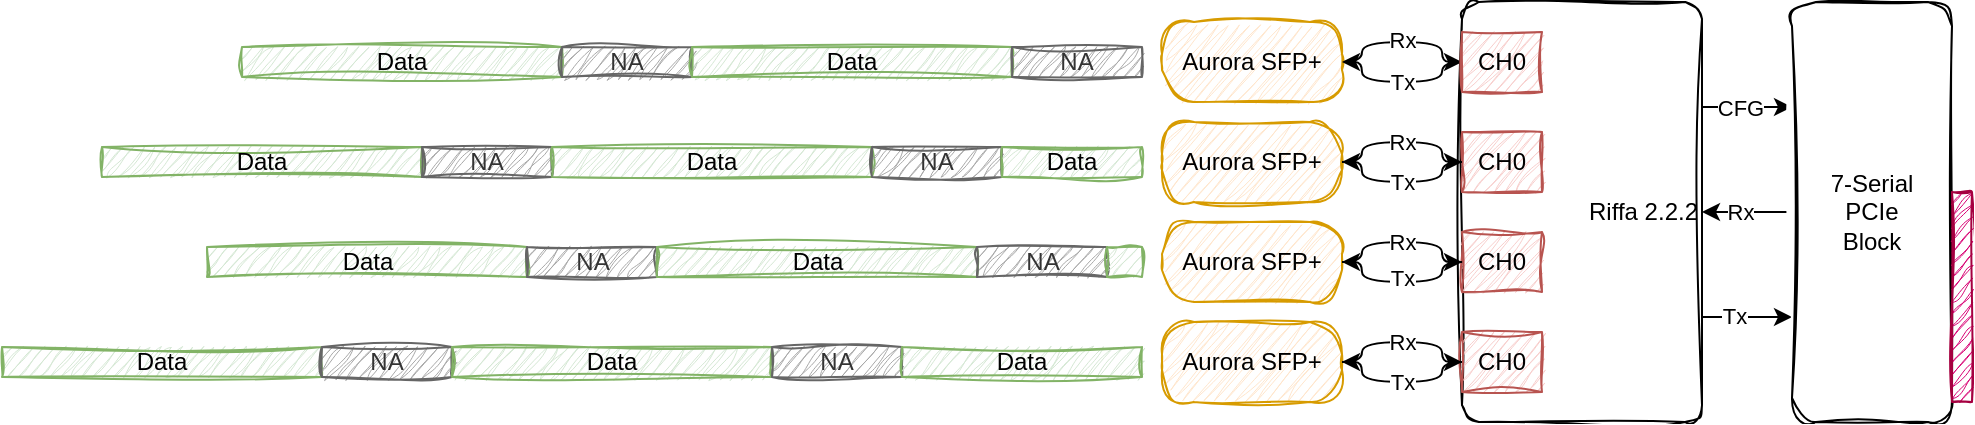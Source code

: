 <mxfile version="21.3.5" type="github">
  <diagram name="第 1 页" id="8UKoiJLF2XrYSblzUCx-">
    <mxGraphModel dx="2035" dy="672" grid="1" gridSize="5" guides="1" tooltips="1" connect="1" arrows="1" fold="1" page="1" pageScale="1" pageWidth="827" pageHeight="1169" math="0" shadow="0">
      <root>
        <mxCell id="0" />
        <mxCell id="1" parent="0" />
        <mxCell id="ZF9yERemOdNbc93kWYxl-23" style="edgeStyle=orthogonalEdgeStyle;curved=1;rounded=0;orthogonalLoop=1;jettySize=auto;html=1;exitX=1;exitY=0.5;exitDx=0;exitDy=0;entryX=0;entryY=0.5;entryDx=0;entryDy=0;" parent="1" source="ZF9yERemOdNbc93kWYxl-1" target="ZF9yERemOdNbc93kWYxl-6" edge="1">
          <mxGeometry relative="1" as="geometry">
            <Array as="points">
              <mxPoint x="470" y="260" />
              <mxPoint x="470" y="250" />
              <mxPoint x="510" y="250" />
              <mxPoint x="510" y="260" />
            </Array>
          </mxGeometry>
        </mxCell>
        <mxCell id="ZF9yERemOdNbc93kWYxl-31" value="Rx" style="edgeLabel;html=1;align=center;verticalAlign=middle;resizable=0;points=[];" parent="ZF9yERemOdNbc93kWYxl-23" vertex="1" connectable="0">
          <mxGeometry x="-0.17" y="1" relative="1" as="geometry">
            <mxPoint x="7" as="offset" />
          </mxGeometry>
        </mxCell>
        <mxCell id="ZF9yERemOdNbc93kWYxl-1" value="Aurora SFP+" style="rounded=1;whiteSpace=wrap;html=1;arcSize=40;fillColor=#ffe6cc;strokeColor=#d79b00;sketch=1;curveFitting=1;jiggle=2;" parent="1" vertex="1">
          <mxGeometry x="370" y="240" width="90" height="40" as="geometry" />
        </mxCell>
        <mxCell id="ZF9yERemOdNbc93kWYxl-2" value="Aurora SFP+" style="rounded=1;whiteSpace=wrap;html=1;arcSize=40;fillColor=#ffe6cc;strokeColor=#d79b00;sketch=1;curveFitting=1;jiggle=2;" parent="1" vertex="1">
          <mxGeometry x="370" y="290" width="90" height="40" as="geometry" />
        </mxCell>
        <mxCell id="ZF9yERemOdNbc93kWYxl-3" value="Aurora SFP+" style="rounded=1;whiteSpace=wrap;html=1;arcSize=40;fillColor=#ffe6cc;strokeColor=#d79b00;sketch=1;curveFitting=1;jiggle=2;" parent="1" vertex="1">
          <mxGeometry x="370" y="340" width="90" height="40" as="geometry" />
        </mxCell>
        <mxCell id="ZF9yERemOdNbc93kWYxl-4" value="Aurora SFP+" style="rounded=1;whiteSpace=wrap;html=1;arcSize=40;fillColor=#ffe6cc;strokeColor=#d79b00;sketch=1;curveFitting=1;jiggle=2;" parent="1" vertex="1">
          <mxGeometry x="370" y="390" width="90" height="40" as="geometry" />
        </mxCell>
        <mxCell id="ZF9yERemOdNbc93kWYxl-13" style="edgeStyle=orthogonalEdgeStyle;rounded=0;orthogonalLoop=1;jettySize=auto;html=1;exitX=1;exitY=0.25;exitDx=0;exitDy=0;entryX=0;entryY=0.25;entryDx=0;entryDy=0;" parent="1" source="ZF9yERemOdNbc93kWYxl-5" target="ZF9yERemOdNbc93kWYxl-12" edge="1">
          <mxGeometry relative="1" as="geometry" />
        </mxCell>
        <mxCell id="ZF9yERemOdNbc93kWYxl-16" value="CFG" style="edgeLabel;html=1;align=center;verticalAlign=middle;resizable=0;points=[];" parent="ZF9yERemOdNbc93kWYxl-13" vertex="1" connectable="0">
          <mxGeometry x="-0.182" relative="1" as="geometry">
            <mxPoint as="offset" />
          </mxGeometry>
        </mxCell>
        <mxCell id="ZF9yERemOdNbc93kWYxl-15" style="edgeStyle=orthogonalEdgeStyle;rounded=0;orthogonalLoop=1;jettySize=auto;html=1;exitX=1;exitY=0.75;exitDx=0;exitDy=0;entryX=0;entryY=0.75;entryDx=0;entryDy=0;" parent="1" source="ZF9yERemOdNbc93kWYxl-5" target="ZF9yERemOdNbc93kWYxl-12" edge="1">
          <mxGeometry relative="1" as="geometry" />
        </mxCell>
        <mxCell id="ZF9yERemOdNbc93kWYxl-18" value="Tx" style="edgeLabel;html=1;align=center;verticalAlign=middle;resizable=0;points=[];" parent="ZF9yERemOdNbc93kWYxl-15" vertex="1" connectable="0">
          <mxGeometry x="-0.307" y="1" relative="1" as="geometry">
            <mxPoint as="offset" />
          </mxGeometry>
        </mxCell>
        <mxCell id="ZF9yERemOdNbc93kWYxl-5" value="&lt;div style=&quot;&quot;&gt;&lt;span style=&quot;background-color: initial;&quot;&gt;Riffa 2.2.2&lt;/span&gt;&lt;/div&gt;" style="rounded=1;whiteSpace=wrap;html=1;arcSize=7;align=right;sketch=1;curveFitting=1;jiggle=2;" parent="1" vertex="1">
          <mxGeometry x="520" y="230" width="120" height="210" as="geometry" />
        </mxCell>
        <mxCell id="ZF9yERemOdNbc93kWYxl-24" style="edgeStyle=orthogonalEdgeStyle;curved=1;rounded=0;orthogonalLoop=1;jettySize=auto;html=1;exitX=0;exitY=0.5;exitDx=0;exitDy=0;entryX=1;entryY=0.5;entryDx=0;entryDy=0;" parent="1" source="ZF9yERemOdNbc93kWYxl-6" target="ZF9yERemOdNbc93kWYxl-1" edge="1">
          <mxGeometry relative="1" as="geometry">
            <Array as="points">
              <mxPoint x="510" y="260" />
              <mxPoint x="510" y="270" />
              <mxPoint x="470" y="270" />
              <mxPoint x="470" y="260" />
            </Array>
          </mxGeometry>
        </mxCell>
        <mxCell id="ZF9yERemOdNbc93kWYxl-32" value="Tx" style="edgeLabel;html=1;align=center;verticalAlign=middle;resizable=0;points=[];" parent="ZF9yERemOdNbc93kWYxl-24" vertex="1" connectable="0">
          <mxGeometry x="-0.22" relative="1" as="geometry">
            <mxPoint x="-9" as="offset" />
          </mxGeometry>
        </mxCell>
        <mxCell id="ZF9yERemOdNbc93kWYxl-6" value="CH0" style="rounded=0;whiteSpace=wrap;html=1;fillColor=#f8cecc;strokeColor=#b85450;sketch=1;curveFitting=1;jiggle=2;" parent="1" vertex="1">
          <mxGeometry x="520" y="245" width="40" height="30" as="geometry" />
        </mxCell>
        <mxCell id="ZF9yERemOdNbc93kWYxl-7" value="CH0" style="rounded=0;whiteSpace=wrap;html=1;fillColor=#f8cecc;strokeColor=#b85450;sketch=1;curveFitting=1;jiggle=2;" parent="1" vertex="1">
          <mxGeometry x="520" y="295" width="40" height="30" as="geometry" />
        </mxCell>
        <mxCell id="ZF9yERemOdNbc93kWYxl-9" value="CH0" style="rounded=0;whiteSpace=wrap;html=1;fillColor=#f8cecc;strokeColor=#b85450;sketch=1;curveFitting=1;jiggle=2;" parent="1" vertex="1">
          <mxGeometry x="520" y="345" width="40" height="30" as="geometry" />
        </mxCell>
        <mxCell id="ZF9yERemOdNbc93kWYxl-10" value="CH0" style="rounded=0;whiteSpace=wrap;html=1;fillColor=#f8cecc;strokeColor=#b85450;sketch=1;curveFitting=1;jiggle=2;" parent="1" vertex="1">
          <mxGeometry x="520" y="395" width="40" height="30" as="geometry" />
        </mxCell>
        <mxCell id="ZF9yERemOdNbc93kWYxl-14" style="edgeStyle=orthogonalEdgeStyle;rounded=0;orthogonalLoop=1;jettySize=auto;html=1;exitX=0;exitY=0.5;exitDx=0;exitDy=0;entryX=1;entryY=0.5;entryDx=0;entryDy=0;" parent="1" source="ZF9yERemOdNbc93kWYxl-12" target="ZF9yERemOdNbc93kWYxl-5" edge="1">
          <mxGeometry relative="1" as="geometry" />
        </mxCell>
        <mxCell id="ZF9yERemOdNbc93kWYxl-17" value="Rx" style="edgeLabel;html=1;align=center;verticalAlign=middle;resizable=0;points=[];" parent="ZF9yERemOdNbc93kWYxl-14" vertex="1" connectable="0">
          <mxGeometry x="0.182" relative="1" as="geometry">
            <mxPoint as="offset" />
          </mxGeometry>
        </mxCell>
        <mxCell id="ZF9yERemOdNbc93kWYxl-12" value="7-Serial&lt;br&gt;PCIe&lt;br&gt;Block" style="rounded=1;whiteSpace=wrap;html=1;sketch=1;curveFitting=1;jiggle=2;" parent="1" vertex="1">
          <mxGeometry x="685" y="230" width="80" height="210" as="geometry" />
        </mxCell>
        <mxCell id="ZF9yERemOdNbc93kWYxl-19" value="" style="rounded=0;whiteSpace=wrap;html=1;sketch=1;curveFitting=1;jiggle=2;strokeColor=#A50040;fillColor=#d80073;fontColor=#ffffff;" parent="1" vertex="1">
          <mxGeometry x="765" y="325" width="10" height="105" as="geometry" />
        </mxCell>
        <mxCell id="ZF9yERemOdNbc93kWYxl-25" style="edgeStyle=orthogonalEdgeStyle;curved=1;rounded=0;orthogonalLoop=1;jettySize=auto;html=1;exitX=1;exitY=0.5;exitDx=0;exitDy=0;entryX=0;entryY=0.5;entryDx=0;entryDy=0;" parent="1" edge="1">
          <mxGeometry relative="1" as="geometry">
            <mxPoint x="460" y="310" as="sourcePoint" />
            <mxPoint x="520" y="310" as="targetPoint" />
            <Array as="points">
              <mxPoint x="470" y="310" />
              <mxPoint x="470" y="300" />
              <mxPoint x="510" y="300" />
              <mxPoint x="510" y="310" />
            </Array>
          </mxGeometry>
        </mxCell>
        <mxCell id="ZF9yERemOdNbc93kWYxl-33" value="Rx" style="edgeLabel;html=1;align=center;verticalAlign=middle;resizable=0;points=[];" parent="ZF9yERemOdNbc93kWYxl-25" vertex="1" connectable="0">
          <mxGeometry x="-0.26" relative="1" as="geometry">
            <mxPoint x="10" as="offset" />
          </mxGeometry>
        </mxCell>
        <mxCell id="ZF9yERemOdNbc93kWYxl-26" style="edgeStyle=orthogonalEdgeStyle;curved=1;rounded=0;orthogonalLoop=1;jettySize=auto;html=1;exitX=0;exitY=0.5;exitDx=0;exitDy=0;entryX=1;entryY=0.5;entryDx=0;entryDy=0;" parent="1" edge="1">
          <mxGeometry relative="1" as="geometry">
            <mxPoint x="520" y="310" as="sourcePoint" />
            <mxPoint x="460" y="310" as="targetPoint" />
            <Array as="points">
              <mxPoint x="510" y="310" />
              <mxPoint x="510" y="320" />
              <mxPoint x="470" y="320" />
              <mxPoint x="470" y="310" />
            </Array>
          </mxGeometry>
        </mxCell>
        <mxCell id="ZF9yERemOdNbc93kWYxl-34" value="Tx" style="edgeLabel;html=1;align=center;verticalAlign=middle;resizable=0;points=[];" parent="ZF9yERemOdNbc93kWYxl-26" vertex="1" connectable="0">
          <mxGeometry x="-0.29" relative="1" as="geometry">
            <mxPoint x="-12" as="offset" />
          </mxGeometry>
        </mxCell>
        <mxCell id="ZF9yERemOdNbc93kWYxl-27" style="edgeStyle=orthogonalEdgeStyle;curved=1;rounded=0;orthogonalLoop=1;jettySize=auto;html=1;exitX=1;exitY=0.5;exitDx=0;exitDy=0;entryX=0;entryY=0.5;entryDx=0;entryDy=0;" parent="1" edge="1">
          <mxGeometry relative="1" as="geometry">
            <mxPoint x="460" y="360" as="sourcePoint" />
            <mxPoint x="520" y="360" as="targetPoint" />
            <Array as="points">
              <mxPoint x="470" y="360" />
              <mxPoint x="470" y="350" />
              <mxPoint x="510" y="350" />
              <mxPoint x="510" y="360" />
            </Array>
          </mxGeometry>
        </mxCell>
        <mxCell id="ZF9yERemOdNbc93kWYxl-35" value="Rx" style="edgeLabel;html=1;align=center;verticalAlign=middle;resizable=0;points=[];" parent="ZF9yERemOdNbc93kWYxl-27" vertex="1" connectable="0">
          <mxGeometry x="-0.3" relative="1" as="geometry">
            <mxPoint x="12" as="offset" />
          </mxGeometry>
        </mxCell>
        <mxCell id="ZF9yERemOdNbc93kWYxl-28" style="edgeStyle=orthogonalEdgeStyle;curved=1;rounded=0;orthogonalLoop=1;jettySize=auto;html=1;exitX=0;exitY=0.5;exitDx=0;exitDy=0;entryX=1;entryY=0.5;entryDx=0;entryDy=0;" parent="1" edge="1">
          <mxGeometry relative="1" as="geometry">
            <mxPoint x="520" y="360" as="sourcePoint" />
            <mxPoint x="460" y="360" as="targetPoint" />
            <Array as="points">
              <mxPoint x="510" y="360" />
              <mxPoint x="510" y="370" />
              <mxPoint x="470" y="370" />
              <mxPoint x="470" y="360" />
            </Array>
          </mxGeometry>
        </mxCell>
        <mxCell id="ZF9yERemOdNbc93kWYxl-36" value="Tx" style="edgeLabel;html=1;align=center;verticalAlign=middle;resizable=0;points=[];" parent="ZF9yERemOdNbc93kWYxl-28" vertex="1" connectable="0">
          <mxGeometry x="-0.29" y="-2" relative="1" as="geometry">
            <mxPoint x="-12" as="offset" />
          </mxGeometry>
        </mxCell>
        <mxCell id="ZF9yERemOdNbc93kWYxl-29" style="edgeStyle=orthogonalEdgeStyle;curved=1;rounded=0;orthogonalLoop=1;jettySize=auto;html=1;exitX=1;exitY=0.5;exitDx=0;exitDy=0;entryX=0;entryY=0.5;entryDx=0;entryDy=0;" parent="1" edge="1">
          <mxGeometry relative="1" as="geometry">
            <mxPoint x="460" y="410" as="sourcePoint" />
            <mxPoint x="520" y="410" as="targetPoint" />
            <Array as="points">
              <mxPoint x="470" y="410" />
              <mxPoint x="470" y="400" />
              <mxPoint x="510" y="400" />
              <mxPoint x="510" y="410" />
            </Array>
          </mxGeometry>
        </mxCell>
        <mxCell id="ZF9yERemOdNbc93kWYxl-37" value="Rx" style="edgeLabel;html=1;align=center;verticalAlign=middle;resizable=0;points=[];" parent="ZF9yERemOdNbc93kWYxl-29" vertex="1" connectable="0">
          <mxGeometry x="-0.31" relative="1" as="geometry">
            <mxPoint x="12" as="offset" />
          </mxGeometry>
        </mxCell>
        <mxCell id="ZF9yERemOdNbc93kWYxl-30" style="edgeStyle=orthogonalEdgeStyle;curved=1;rounded=0;orthogonalLoop=1;jettySize=auto;html=1;exitX=0;exitY=0.5;exitDx=0;exitDy=0;entryX=1;entryY=0.5;entryDx=0;entryDy=0;" parent="1" edge="1">
          <mxGeometry relative="1" as="geometry">
            <mxPoint x="520" y="410" as="sourcePoint" />
            <mxPoint x="460" y="410" as="targetPoint" />
            <Array as="points">
              <mxPoint x="510" y="410" />
              <mxPoint x="510" y="420" />
              <mxPoint x="470" y="420" />
              <mxPoint x="470" y="410" />
            </Array>
          </mxGeometry>
        </mxCell>
        <mxCell id="ZF9yERemOdNbc93kWYxl-38" value="Tx" style="edgeLabel;html=1;align=center;verticalAlign=middle;resizable=0;points=[];" parent="ZF9yERemOdNbc93kWYxl-30" vertex="1" connectable="0">
          <mxGeometry x="-0.24" relative="1" as="geometry">
            <mxPoint x="-10" as="offset" />
          </mxGeometry>
        </mxCell>
        <mxCell id="5r4BYw_ev8QEgc9nGRWL-1" value="Data" style="rounded=0;whiteSpace=wrap;html=1;fillColor=#d5e8d4;strokeColor=#82b366;sketch=1;curveFitting=1;jiggle=2;" vertex="1" parent="1">
          <mxGeometry x="-90" y="252.5" width="160" height="15" as="geometry" />
        </mxCell>
        <mxCell id="5r4BYw_ev8QEgc9nGRWL-3" value="Data" style="rounded=0;whiteSpace=wrap;html=1;fillColor=#d5e8d4;strokeColor=#82b366;sketch=1;curveFitting=1;jiggle=2;" vertex="1" parent="1">
          <mxGeometry x="-160" y="302.5" width="160" height="15" as="geometry" />
        </mxCell>
        <mxCell id="5r4BYw_ev8QEgc9nGRWL-4" value="Data" style="rounded=0;whiteSpace=wrap;html=1;fillColor=#d5e8d4;strokeColor=#82b366;sketch=1;curveFitting=1;jiggle=2;" vertex="1" parent="1">
          <mxGeometry x="-107.5" y="352.5" width="160" height="15" as="geometry" />
        </mxCell>
        <mxCell id="5r4BYw_ev8QEgc9nGRWL-5" value="Data" style="rounded=0;whiteSpace=wrap;html=1;fillColor=#d5e8d4;strokeColor=#82b366;sketch=1;curveFitting=1;jiggle=2;" vertex="1" parent="1">
          <mxGeometry x="-210" y="402.5" width="160" height="15" as="geometry" />
        </mxCell>
        <mxCell id="5r4BYw_ev8QEgc9nGRWL-6" value="NA" style="rounded=0;whiteSpace=wrap;html=1;fillColor=#A8A8A8;strokeColor=#666666;fontColor=#333333;sketch=1;curveFitting=1;jiggle=2;" vertex="1" parent="1">
          <mxGeometry x="70" y="252.5" width="65" height="15" as="geometry" />
        </mxCell>
        <mxCell id="5r4BYw_ev8QEgc9nGRWL-7" value="NA" style="rounded=0;whiteSpace=wrap;html=1;fillColor=#A8A8A8;strokeColor=#666666;fontColor=#333333;sketch=1;curveFitting=1;jiggle=2;" vertex="1" parent="1">
          <mxGeometry y="302.5" width="65" height="15" as="geometry" />
        </mxCell>
        <mxCell id="5r4BYw_ev8QEgc9nGRWL-8" value="NA" style="rounded=0;whiteSpace=wrap;html=1;fillColor=#A8A8A8;strokeColor=#666666;fontColor=#333333;sketch=1;curveFitting=1;jiggle=2;" vertex="1" parent="1">
          <mxGeometry x="52.5" y="352.5" width="65" height="15" as="geometry" />
        </mxCell>
        <mxCell id="5r4BYw_ev8QEgc9nGRWL-9" value="NA" style="rounded=0;whiteSpace=wrap;html=1;fillColor=#A8A8A8;strokeColor=#666666;fontColor=#333333;sketch=1;curveFitting=1;jiggle=2;" vertex="1" parent="1">
          <mxGeometry x="-50" y="402.5" width="65" height="15" as="geometry" />
        </mxCell>
        <mxCell id="5r4BYw_ev8QEgc9nGRWL-10" value="Data" style="rounded=0;whiteSpace=wrap;html=1;fillColor=#d5e8d4;strokeColor=#82b366;sketch=1;curveFitting=1;jiggle=2;" vertex="1" parent="1">
          <mxGeometry x="135" y="252.5" width="160" height="15" as="geometry" />
        </mxCell>
        <mxCell id="5r4BYw_ev8QEgc9nGRWL-11" value="Data" style="rounded=0;whiteSpace=wrap;html=1;fillColor=#d5e8d4;strokeColor=#82b366;sketch=1;curveFitting=1;jiggle=2;" vertex="1" parent="1">
          <mxGeometry x="65" y="302.5" width="160" height="15" as="geometry" />
        </mxCell>
        <mxCell id="5r4BYw_ev8QEgc9nGRWL-12" value="Data" style="rounded=0;whiteSpace=wrap;html=1;fillColor=#d5e8d4;strokeColor=#82b366;sketch=1;curveFitting=1;jiggle=2;" vertex="1" parent="1">
          <mxGeometry x="117.5" y="352.5" width="160" height="15" as="geometry" />
        </mxCell>
        <mxCell id="5r4BYw_ev8QEgc9nGRWL-13" value="Data" style="rounded=0;whiteSpace=wrap;html=1;fillColor=#d5e8d4;strokeColor=#82b366;sketch=1;curveFitting=1;jiggle=2;" vertex="1" parent="1">
          <mxGeometry x="15" y="402.5" width="160" height="15" as="geometry" />
        </mxCell>
        <mxCell id="5r4BYw_ev8QEgc9nGRWL-14" value="NA" style="rounded=0;whiteSpace=wrap;html=1;fillColor=#A8A8A8;strokeColor=#666666;fontColor=#333333;sketch=1;curveFitting=1;jiggle=2;" vertex="1" parent="1">
          <mxGeometry x="295" y="252.5" width="65" height="15" as="geometry" />
        </mxCell>
        <mxCell id="5r4BYw_ev8QEgc9nGRWL-15" value="NA" style="rounded=0;whiteSpace=wrap;html=1;fillColor=#A8A8A8;strokeColor=#666666;fontColor=#333333;sketch=1;curveFitting=1;jiggle=2;" vertex="1" parent="1">
          <mxGeometry x="225" y="302.5" width="65" height="15" as="geometry" />
        </mxCell>
        <mxCell id="5r4BYw_ev8QEgc9nGRWL-16" value="NA" style="rounded=0;whiteSpace=wrap;html=1;fillColor=#A8A8A8;strokeColor=#666666;fontColor=#333333;sketch=1;curveFitting=1;jiggle=2;" vertex="1" parent="1">
          <mxGeometry x="277.5" y="352.5" width="65" height="15" as="geometry" />
        </mxCell>
        <mxCell id="5r4BYw_ev8QEgc9nGRWL-17" value="NA" style="rounded=0;whiteSpace=wrap;html=1;fillColor=#A8A8A8;strokeColor=#666666;fontColor=#333333;sketch=1;curveFitting=1;jiggle=2;" vertex="1" parent="1">
          <mxGeometry x="175" y="402.5" width="65" height="15" as="geometry" />
        </mxCell>
        <mxCell id="5r4BYw_ev8QEgc9nGRWL-18" value="Data" style="rounded=0;whiteSpace=wrap;html=1;fillColor=#d5e8d4;strokeColor=#82b366;sketch=1;curveFitting=1;jiggle=2;" vertex="1" parent="1">
          <mxGeometry x="240" y="402.5" width="120" height="15" as="geometry" />
        </mxCell>
        <mxCell id="5r4BYw_ev8QEgc9nGRWL-19" value="Data" style="rounded=0;whiteSpace=wrap;html=1;fillColor=#d5e8d4;strokeColor=#82b366;sketch=1;curveFitting=1;jiggle=2;" vertex="1" parent="1">
          <mxGeometry x="290" y="302.5" width="70" height="15" as="geometry" />
        </mxCell>
        <mxCell id="5r4BYw_ev8QEgc9nGRWL-20" value="" style="rounded=0;whiteSpace=wrap;html=1;fillColor=#d5e8d4;strokeColor=#82b366;sketch=1;curveFitting=1;jiggle=2;" vertex="1" parent="1">
          <mxGeometry x="342.5" y="352.5" width="17.5" height="15" as="geometry" />
        </mxCell>
      </root>
    </mxGraphModel>
  </diagram>
</mxfile>
